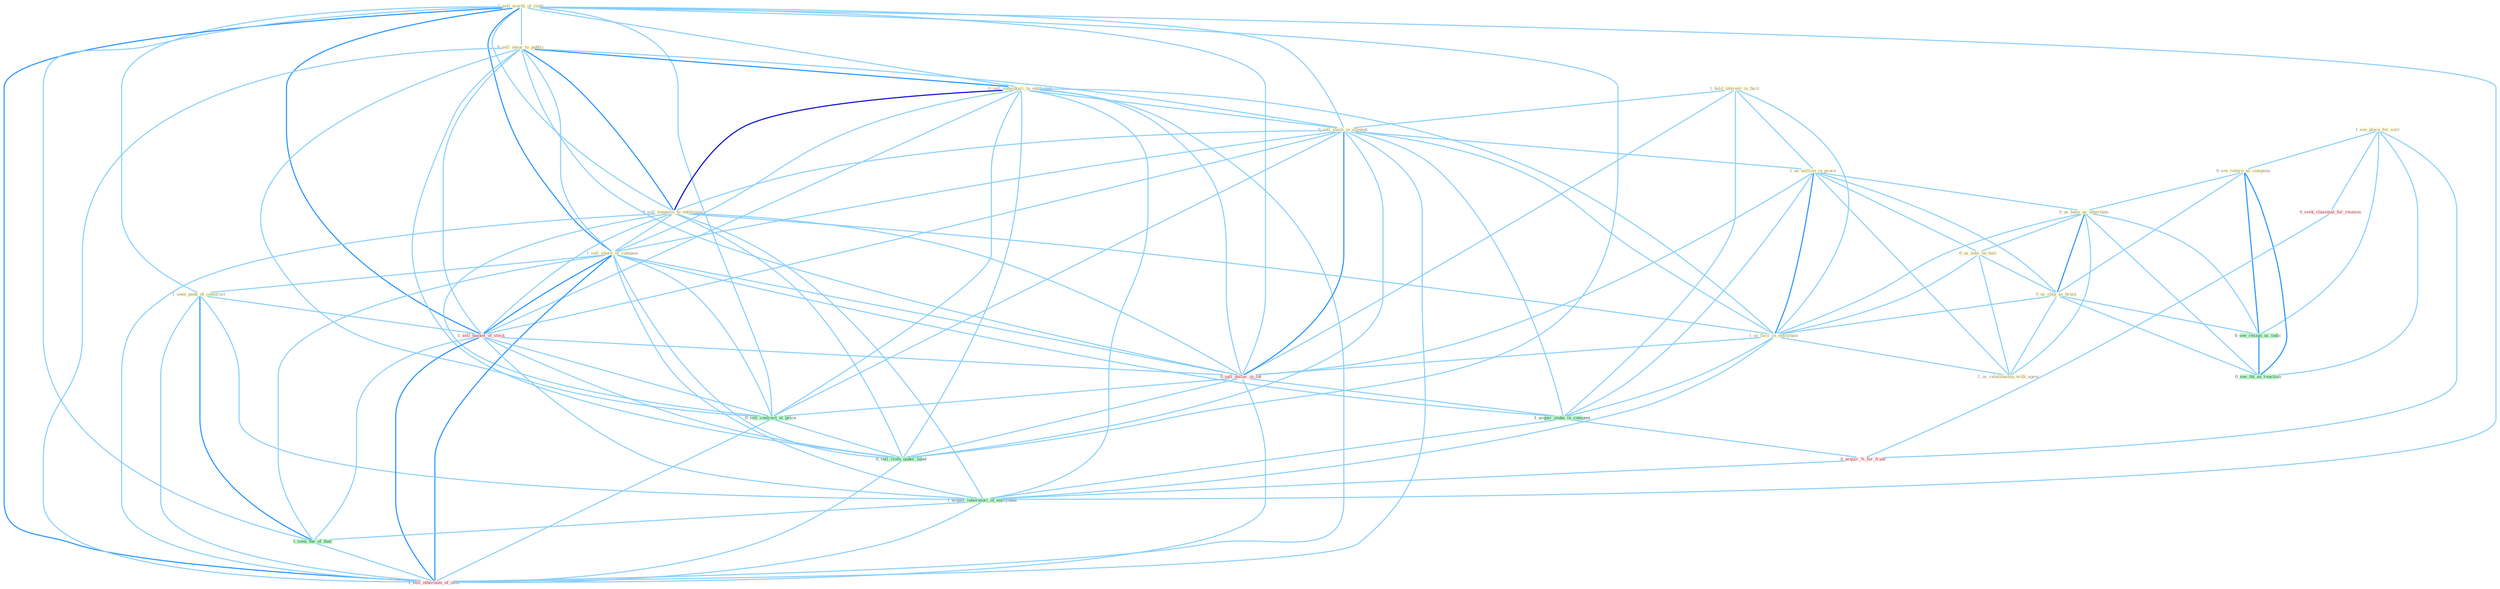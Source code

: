 Graph G{ 
    node
    [shape=polygon,style=filled,width=.5,height=.06,color="#BDFCC9",fixedsize=true,fontsize=4,
    fontcolor="#2f4f4f"];
    {node
    [color="#ffffe0", fontcolor="#8b7d6b"] "1_sell_worth_of_cloth " "0_sell_insur_to_public " "1_see_place_for_sort " "0_sell_subsidiari_to_entitynam " "1_hold_interest_in_facil " "0_sell_stock_in_attempt " "0_sell_magazin_to_entitynam " "1_us_million_in_proce " "0_see_return_as_compens " "0_us_base_as_othernum " "1_sell_share_of_compani " "0_us_note_on_test " "0_us_chip_as_brain " "1_seen_peak_of_construct " "1_us_facil_in_entitynam " "1_us_relationship_with_agenc "}
{node [color="#fff0f5", fontcolor="#b22222"] "0_seek_classmat_for_reunion " "1_sell_basket_of_stock " "0_sell_dollar_in_lot " "0_acquir_%_for_franc " "1_sell_othernum_of_offic "}
edge [color="#B0E2FF"];

	"1_sell_worth_of_cloth " -- "0_sell_insur_to_public " [w="1", color="#87cefa" ];
	"1_sell_worth_of_cloth " -- "0_sell_subsidiari_to_entitynam " [w="1", color="#87cefa" ];
	"1_sell_worth_of_cloth " -- "0_sell_stock_in_attempt " [w="1", color="#87cefa" ];
	"1_sell_worth_of_cloth " -- "0_sell_magazin_to_entitynam " [w="1", color="#87cefa" ];
	"1_sell_worth_of_cloth " -- "1_sell_share_of_compani " [w="2", color="#1e90ff" , len=0.8];
	"1_sell_worth_of_cloth " -- "1_seen_peak_of_construct " [w="1", color="#87cefa" ];
	"1_sell_worth_of_cloth " -- "1_sell_basket_of_stock " [w="2", color="#1e90ff" , len=0.8];
	"1_sell_worth_of_cloth " -- "0_sell_dollar_in_lot " [w="1", color="#87cefa" ];
	"1_sell_worth_of_cloth " -- "0_sell_contract_at_price " [w="1", color="#87cefa" ];
	"1_sell_worth_of_cloth " -- "1_acquir_laboratori_of_entitynam " [w="1", color="#87cefa" ];
	"1_sell_worth_of_cloth " -- "0_sell_cloth_under_label " [w="1", color="#87cefa" ];
	"1_sell_worth_of_cloth " -- "1_seen_the_of_that " [w="1", color="#87cefa" ];
	"1_sell_worth_of_cloth " -- "1_sell_othernum_of_offic " [w="2", color="#1e90ff" , len=0.8];
	"0_sell_insur_to_public " -- "0_sell_subsidiari_to_entitynam " [w="2", color="#1e90ff" , len=0.8];
	"0_sell_insur_to_public " -- "0_sell_stock_in_attempt " [w="1", color="#87cefa" ];
	"0_sell_insur_to_public " -- "0_sell_magazin_to_entitynam " [w="2", color="#1e90ff" , len=0.8];
	"0_sell_insur_to_public " -- "1_sell_share_of_compani " [w="1", color="#87cefa" ];
	"0_sell_insur_to_public " -- "1_sell_basket_of_stock " [w="1", color="#87cefa" ];
	"0_sell_insur_to_public " -- "0_sell_dollar_in_lot " [w="1", color="#87cefa" ];
	"0_sell_insur_to_public " -- "0_sell_contract_at_price " [w="1", color="#87cefa" ];
	"0_sell_insur_to_public " -- "0_sell_cloth_under_label " [w="1", color="#87cefa" ];
	"0_sell_insur_to_public " -- "1_sell_othernum_of_offic " [w="1", color="#87cefa" ];
	"1_see_place_for_sort " -- "0_see_return_as_compens " [w="1", color="#87cefa" ];
	"1_see_place_for_sort " -- "0_seek_classmat_for_reunion " [w="1", color="#87cefa" ];
	"1_see_place_for_sort " -- "0_see_resign_as_indic " [w="1", color="#87cefa" ];
	"1_see_place_for_sort " -- "0_acquir_%_for_franc " [w="1", color="#87cefa" ];
	"1_see_place_for_sort " -- "0_see_thi_as_reaction " [w="1", color="#87cefa" ];
	"0_sell_subsidiari_to_entitynam " -- "0_sell_stock_in_attempt " [w="1", color="#87cefa" ];
	"0_sell_subsidiari_to_entitynam " -- "0_sell_magazin_to_entitynam " [w="3", color="#0000cd" , len=0.6];
	"0_sell_subsidiari_to_entitynam " -- "1_sell_share_of_compani " [w="1", color="#87cefa" ];
	"0_sell_subsidiari_to_entitynam " -- "1_us_facil_in_entitynam " [w="1", color="#87cefa" ];
	"0_sell_subsidiari_to_entitynam " -- "1_sell_basket_of_stock " [w="1", color="#87cefa" ];
	"0_sell_subsidiari_to_entitynam " -- "0_sell_dollar_in_lot " [w="1", color="#87cefa" ];
	"0_sell_subsidiari_to_entitynam " -- "0_sell_contract_at_price " [w="1", color="#87cefa" ];
	"0_sell_subsidiari_to_entitynam " -- "1_acquir_laboratori_of_entitynam " [w="1", color="#87cefa" ];
	"0_sell_subsidiari_to_entitynam " -- "0_sell_cloth_under_label " [w="1", color="#87cefa" ];
	"0_sell_subsidiari_to_entitynam " -- "1_sell_othernum_of_offic " [w="1", color="#87cefa" ];
	"1_hold_interest_in_facil " -- "0_sell_stock_in_attempt " [w="1", color="#87cefa" ];
	"1_hold_interest_in_facil " -- "1_us_million_in_proce " [w="1", color="#87cefa" ];
	"1_hold_interest_in_facil " -- "1_us_facil_in_entitynam " [w="1", color="#87cefa" ];
	"1_hold_interest_in_facil " -- "0_sell_dollar_in_lot " [w="1", color="#87cefa" ];
	"1_hold_interest_in_facil " -- "1_acquir_stake_in_compani " [w="1", color="#87cefa" ];
	"0_sell_stock_in_attempt " -- "0_sell_magazin_to_entitynam " [w="1", color="#87cefa" ];
	"0_sell_stock_in_attempt " -- "1_us_million_in_proce " [w="1", color="#87cefa" ];
	"0_sell_stock_in_attempt " -- "1_sell_share_of_compani " [w="1", color="#87cefa" ];
	"0_sell_stock_in_attempt " -- "1_us_facil_in_entitynam " [w="1", color="#87cefa" ];
	"0_sell_stock_in_attempt " -- "1_sell_basket_of_stock " [w="1", color="#87cefa" ];
	"0_sell_stock_in_attempt " -- "0_sell_dollar_in_lot " [w="2", color="#1e90ff" , len=0.8];
	"0_sell_stock_in_attempt " -- "1_acquir_stake_in_compani " [w="1", color="#87cefa" ];
	"0_sell_stock_in_attempt " -- "0_sell_contract_at_price " [w="1", color="#87cefa" ];
	"0_sell_stock_in_attempt " -- "0_sell_cloth_under_label " [w="1", color="#87cefa" ];
	"0_sell_stock_in_attempt " -- "1_sell_othernum_of_offic " [w="1", color="#87cefa" ];
	"0_sell_magazin_to_entitynam " -- "1_sell_share_of_compani " [w="1", color="#87cefa" ];
	"0_sell_magazin_to_entitynam " -- "1_us_facil_in_entitynam " [w="1", color="#87cefa" ];
	"0_sell_magazin_to_entitynam " -- "1_sell_basket_of_stock " [w="1", color="#87cefa" ];
	"0_sell_magazin_to_entitynam " -- "0_sell_dollar_in_lot " [w="1", color="#87cefa" ];
	"0_sell_magazin_to_entitynam " -- "0_sell_contract_at_price " [w="1", color="#87cefa" ];
	"0_sell_magazin_to_entitynam " -- "1_acquir_laboratori_of_entitynam " [w="1", color="#87cefa" ];
	"0_sell_magazin_to_entitynam " -- "0_sell_cloth_under_label " [w="1", color="#87cefa" ];
	"0_sell_magazin_to_entitynam " -- "1_sell_othernum_of_offic " [w="1", color="#87cefa" ];
	"1_us_million_in_proce " -- "0_us_base_as_othernum " [w="1", color="#87cefa" ];
	"1_us_million_in_proce " -- "0_us_note_on_test " [w="1", color="#87cefa" ];
	"1_us_million_in_proce " -- "0_us_chip_as_brain " [w="1", color="#87cefa" ];
	"1_us_million_in_proce " -- "1_us_facil_in_entitynam " [w="2", color="#1e90ff" , len=0.8];
	"1_us_million_in_proce " -- "1_us_relationship_with_agenc " [w="1", color="#87cefa" ];
	"1_us_million_in_proce " -- "0_sell_dollar_in_lot " [w="1", color="#87cefa" ];
	"1_us_million_in_proce " -- "1_acquir_stake_in_compani " [w="1", color="#87cefa" ];
	"0_see_return_as_compens " -- "0_us_base_as_othernum " [w="1", color="#87cefa" ];
	"0_see_return_as_compens " -- "0_us_chip_as_brain " [w="1", color="#87cefa" ];
	"0_see_return_as_compens " -- "0_see_resign_as_indic " [w="2", color="#1e90ff" , len=0.8];
	"0_see_return_as_compens " -- "0_see_thi_as_reaction " [w="2", color="#1e90ff" , len=0.8];
	"0_us_base_as_othernum " -- "0_us_note_on_test " [w="1", color="#87cefa" ];
	"0_us_base_as_othernum " -- "0_us_chip_as_brain " [w="2", color="#1e90ff" , len=0.8];
	"0_us_base_as_othernum " -- "1_us_facil_in_entitynam " [w="1", color="#87cefa" ];
	"0_us_base_as_othernum " -- "1_us_relationship_with_agenc " [w="1", color="#87cefa" ];
	"0_us_base_as_othernum " -- "0_see_resign_as_indic " [w="1", color="#87cefa" ];
	"0_us_base_as_othernum " -- "0_see_thi_as_reaction " [w="1", color="#87cefa" ];
	"1_sell_share_of_compani " -- "1_seen_peak_of_construct " [w="1", color="#87cefa" ];
	"1_sell_share_of_compani " -- "1_sell_basket_of_stock " [w="2", color="#1e90ff" , len=0.8];
	"1_sell_share_of_compani " -- "0_sell_dollar_in_lot " [w="1", color="#87cefa" ];
	"1_sell_share_of_compani " -- "1_acquir_stake_in_compani " [w="1", color="#87cefa" ];
	"1_sell_share_of_compani " -- "0_sell_contract_at_price " [w="1", color="#87cefa" ];
	"1_sell_share_of_compani " -- "1_acquir_laboratori_of_entitynam " [w="1", color="#87cefa" ];
	"1_sell_share_of_compani " -- "0_sell_cloth_under_label " [w="1", color="#87cefa" ];
	"1_sell_share_of_compani " -- "1_seen_the_of_that " [w="1", color="#87cefa" ];
	"1_sell_share_of_compani " -- "1_sell_othernum_of_offic " [w="2", color="#1e90ff" , len=0.8];
	"0_us_note_on_test " -- "0_us_chip_as_brain " [w="1", color="#87cefa" ];
	"0_us_note_on_test " -- "1_us_facil_in_entitynam " [w="1", color="#87cefa" ];
	"0_us_note_on_test " -- "1_us_relationship_with_agenc " [w="1", color="#87cefa" ];
	"0_us_chip_as_brain " -- "1_us_facil_in_entitynam " [w="1", color="#87cefa" ];
	"0_us_chip_as_brain " -- "1_us_relationship_with_agenc " [w="1", color="#87cefa" ];
	"0_us_chip_as_brain " -- "0_see_resign_as_indic " [w="1", color="#87cefa" ];
	"0_us_chip_as_brain " -- "0_see_thi_as_reaction " [w="1", color="#87cefa" ];
	"1_seen_peak_of_construct " -- "1_sell_basket_of_stock " [w="1", color="#87cefa" ];
	"1_seen_peak_of_construct " -- "1_acquir_laboratori_of_entitynam " [w="1", color="#87cefa" ];
	"1_seen_peak_of_construct " -- "1_seen_the_of_that " [w="2", color="#1e90ff" , len=0.8];
	"1_seen_peak_of_construct " -- "1_sell_othernum_of_offic " [w="1", color="#87cefa" ];
	"1_us_facil_in_entitynam " -- "1_us_relationship_with_agenc " [w="1", color="#87cefa" ];
	"1_us_facil_in_entitynam " -- "0_sell_dollar_in_lot " [w="1", color="#87cefa" ];
	"1_us_facil_in_entitynam " -- "1_acquir_stake_in_compani " [w="1", color="#87cefa" ];
	"1_us_facil_in_entitynam " -- "1_acquir_laboratori_of_entitynam " [w="1", color="#87cefa" ];
	"0_seek_classmat_for_reunion " -- "0_acquir_%_for_franc " [w="1", color="#87cefa" ];
	"1_sell_basket_of_stock " -- "0_sell_dollar_in_lot " [w="1", color="#87cefa" ];
	"1_sell_basket_of_stock " -- "0_sell_contract_at_price " [w="1", color="#87cefa" ];
	"1_sell_basket_of_stock " -- "1_acquir_laboratori_of_entitynam " [w="1", color="#87cefa" ];
	"1_sell_basket_of_stock " -- "0_sell_cloth_under_label " [w="1", color="#87cefa" ];
	"1_sell_basket_of_stock " -- "1_seen_the_of_that " [w="1", color="#87cefa" ];
	"1_sell_basket_of_stock " -- "1_sell_othernum_of_offic " [w="2", color="#1e90ff" , len=0.8];
	"0_sell_dollar_in_lot " -- "1_acquir_stake_in_compani " [w="1", color="#87cefa" ];
	"0_sell_dollar_in_lot " -- "0_sell_contract_at_price " [w="1", color="#87cefa" ];
	"0_sell_dollar_in_lot " -- "0_sell_cloth_under_label " [w="1", color="#87cefa" ];
	"0_sell_dollar_in_lot " -- "1_sell_othernum_of_offic " [w="1", color="#87cefa" ];
	"0_see_resign_as_indic " -- "0_see_thi_as_reaction " [w="2", color="#1e90ff" , len=0.8];
	"1_acquir_stake_in_compani " -- "0_acquir_%_for_franc " [w="1", color="#87cefa" ];
	"1_acquir_stake_in_compani " -- "1_acquir_laboratori_of_entitynam " [w="1", color="#87cefa" ];
	"0_acquir_%_for_franc " -- "1_acquir_laboratori_of_entitynam " [w="1", color="#87cefa" ];
	"0_sell_contract_at_price " -- "0_sell_cloth_under_label " [w="1", color="#87cefa" ];
	"0_sell_contract_at_price " -- "1_sell_othernum_of_offic " [w="1", color="#87cefa" ];
	"1_acquir_laboratori_of_entitynam " -- "1_seen_the_of_that " [w="1", color="#87cefa" ];
	"1_acquir_laboratori_of_entitynam " -- "1_sell_othernum_of_offic " [w="1", color="#87cefa" ];
	"0_sell_cloth_under_label " -- "1_sell_othernum_of_offic " [w="1", color="#87cefa" ];
	"1_seen_the_of_that " -- "1_sell_othernum_of_offic " [w="1", color="#87cefa" ];
}